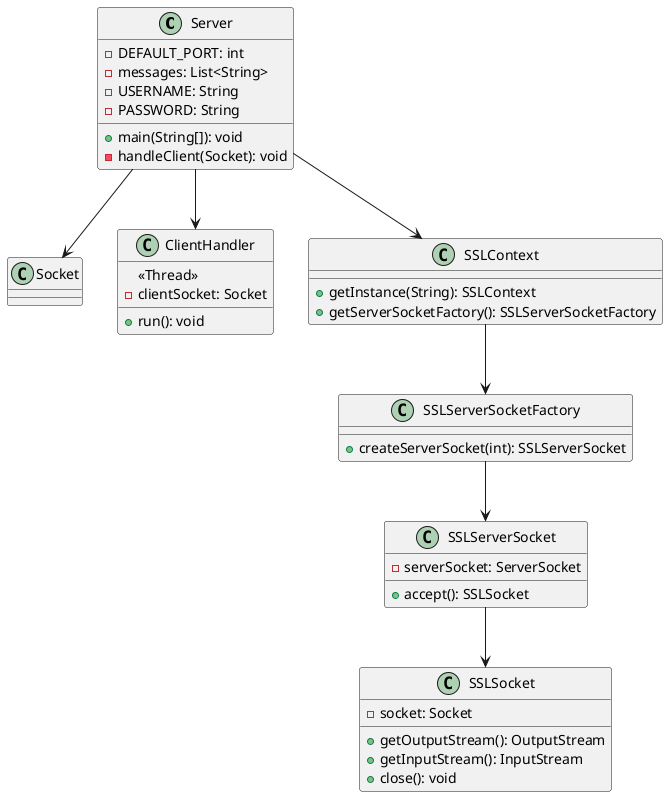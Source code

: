 @startuml
class Server {
    - DEFAULT_PORT: int
    - messages: List<String>
    - USERNAME: String
    - PASSWORD: String
    + main(String[]): void
    - handleClient(Socket): void
}

Server --> Socket

class ClientHandler {
    <<Thread>>
    - clientSocket: Socket
    + run(): void
}

Server --> ClientHandler

class SSLContext {
    + getInstance(String): SSLContext
    + getServerSocketFactory(): SSLServerSocketFactory
}

Server --> SSLContext

class SSLServerSocketFactory {
    + createServerSocket(int): SSLServerSocket
}

SSLContext --> SSLServerSocketFactory

class SSLServerSocket {
    - serverSocket: ServerSocket
    + accept(): SSLSocket
}

SSLServerSocketFactory --> SSLServerSocket

class SSLSocket {
    - socket: Socket
    + getOutputStream(): OutputStream
    + getInputStream(): InputStream
    + close(): void
}

SSLServerSocket --> SSLSocket
@enduml